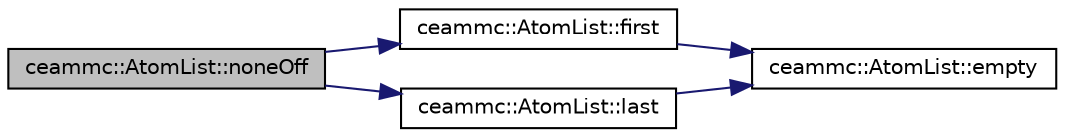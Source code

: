 digraph "ceammc::AtomList::noneOff"
{
  edge [fontname="Helvetica",fontsize="10",labelfontname="Helvetica",labelfontsize="10"];
  node [fontname="Helvetica",fontsize="10",shape=record];
  rankdir="LR";
  Node1 [label="ceammc::AtomList::noneOff",height=0.2,width=0.4,color="black", fillcolor="grey75", style="filled" fontcolor="black"];
  Node1 -> Node2 [color="midnightblue",fontsize="10",style="solid",fontname="Helvetica"];
  Node2 [label="ceammc::AtomList::first",height=0.2,width=0.4,color="black", fillcolor="white", style="filled",URL="$classceammc_1_1_atom_list.html#abe1192c063ec3c56909007fddb9927ec"];
  Node2 -> Node3 [color="midnightblue",fontsize="10",style="solid",fontname="Helvetica"];
  Node3 [label="ceammc::AtomList::empty",height=0.2,width=0.4,color="black", fillcolor="white", style="filled",URL="$classceammc_1_1_atom_list.html#ab715e73830704d7b06248bd137e5ccfa"];
  Node1 -> Node4 [color="midnightblue",fontsize="10",style="solid",fontname="Helvetica"];
  Node4 [label="ceammc::AtomList::last",height=0.2,width=0.4,color="black", fillcolor="white", style="filled",URL="$classceammc_1_1_atom_list.html#addaefbb272bf8890fe3e66d025b63031"];
  Node4 -> Node3 [color="midnightblue",fontsize="10",style="solid",fontname="Helvetica"];
}
